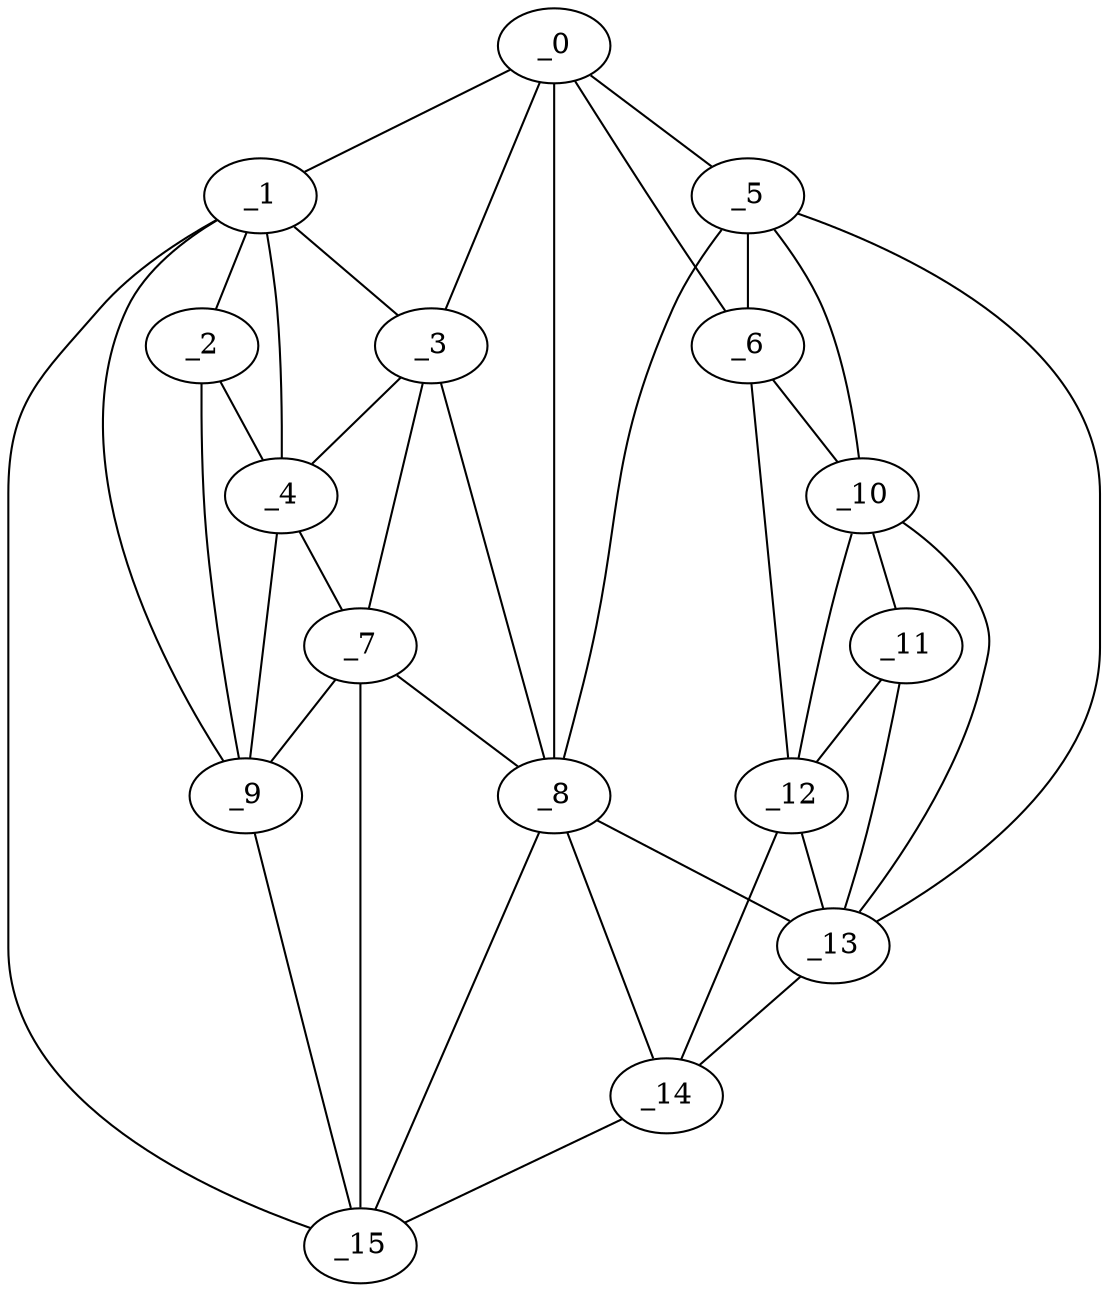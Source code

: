 graph "obj13__175.gxl" {
	_0	 [x=33,
		y=27];
	_1	 [x=33,
		y=124];
	_0 -- _1	 [valence=1];
	_3	 [x=43,
		y=92];
	_0 -- _3	 [valence=2];
	_5	 [x=51,
		y=23];
	_0 -- _5	 [valence=2];
	_6	 [x=54,
		y=5];
	_0 -- _6	 [valence=1];
	_8	 [x=61,
		y=89];
	_0 -- _8	 [valence=2];
	_2	 [x=42,
		y=110];
	_1 -- _2	 [valence=1];
	_1 -- _3	 [valence=2];
	_4	 [x=43,
		y=100];
	_1 -- _4	 [valence=2];
	_9	 [x=61,
		y=110];
	_1 -- _9	 [valence=2];
	_15	 [x=98,
		y=122];
	_1 -- _15	 [valence=1];
	_2 -- _4	 [valence=2];
	_2 -- _9	 [valence=2];
	_3 -- _4	 [valence=1];
	_7	 [x=60,
		y=100];
	_3 -- _7	 [valence=2];
	_3 -- _8	 [valence=2];
	_4 -- _7	 [valence=2];
	_4 -- _9	 [valence=2];
	_5 -- _6	 [valence=2];
	_5 -- _8	 [valence=2];
	_10	 [x=64,
		y=13];
	_5 -- _10	 [valence=1];
	_13	 [x=81,
		y=23];
	_5 -- _13	 [valence=2];
	_6 -- _10	 [valence=2];
	_12	 [x=78,
		y=5];
	_6 -- _12	 [valence=1];
	_7 -- _8	 [valence=1];
	_7 -- _9	 [valence=2];
	_7 -- _15	 [valence=2];
	_8 -- _13	 [valence=2];
	_14	 [x=97,
		y=27];
	_8 -- _14	 [valence=2];
	_8 -- _15	 [valence=2];
	_9 -- _15	 [valence=1];
	_11	 [x=74,
		y=14];
	_10 -- _11	 [valence=2];
	_10 -- _12	 [valence=2];
	_10 -- _13	 [valence=2];
	_11 -- _12	 [valence=2];
	_11 -- _13	 [valence=1];
	_12 -- _13	 [valence=2];
	_12 -- _14	 [valence=1];
	_13 -- _14	 [valence=1];
	_14 -- _15	 [valence=1];
}
